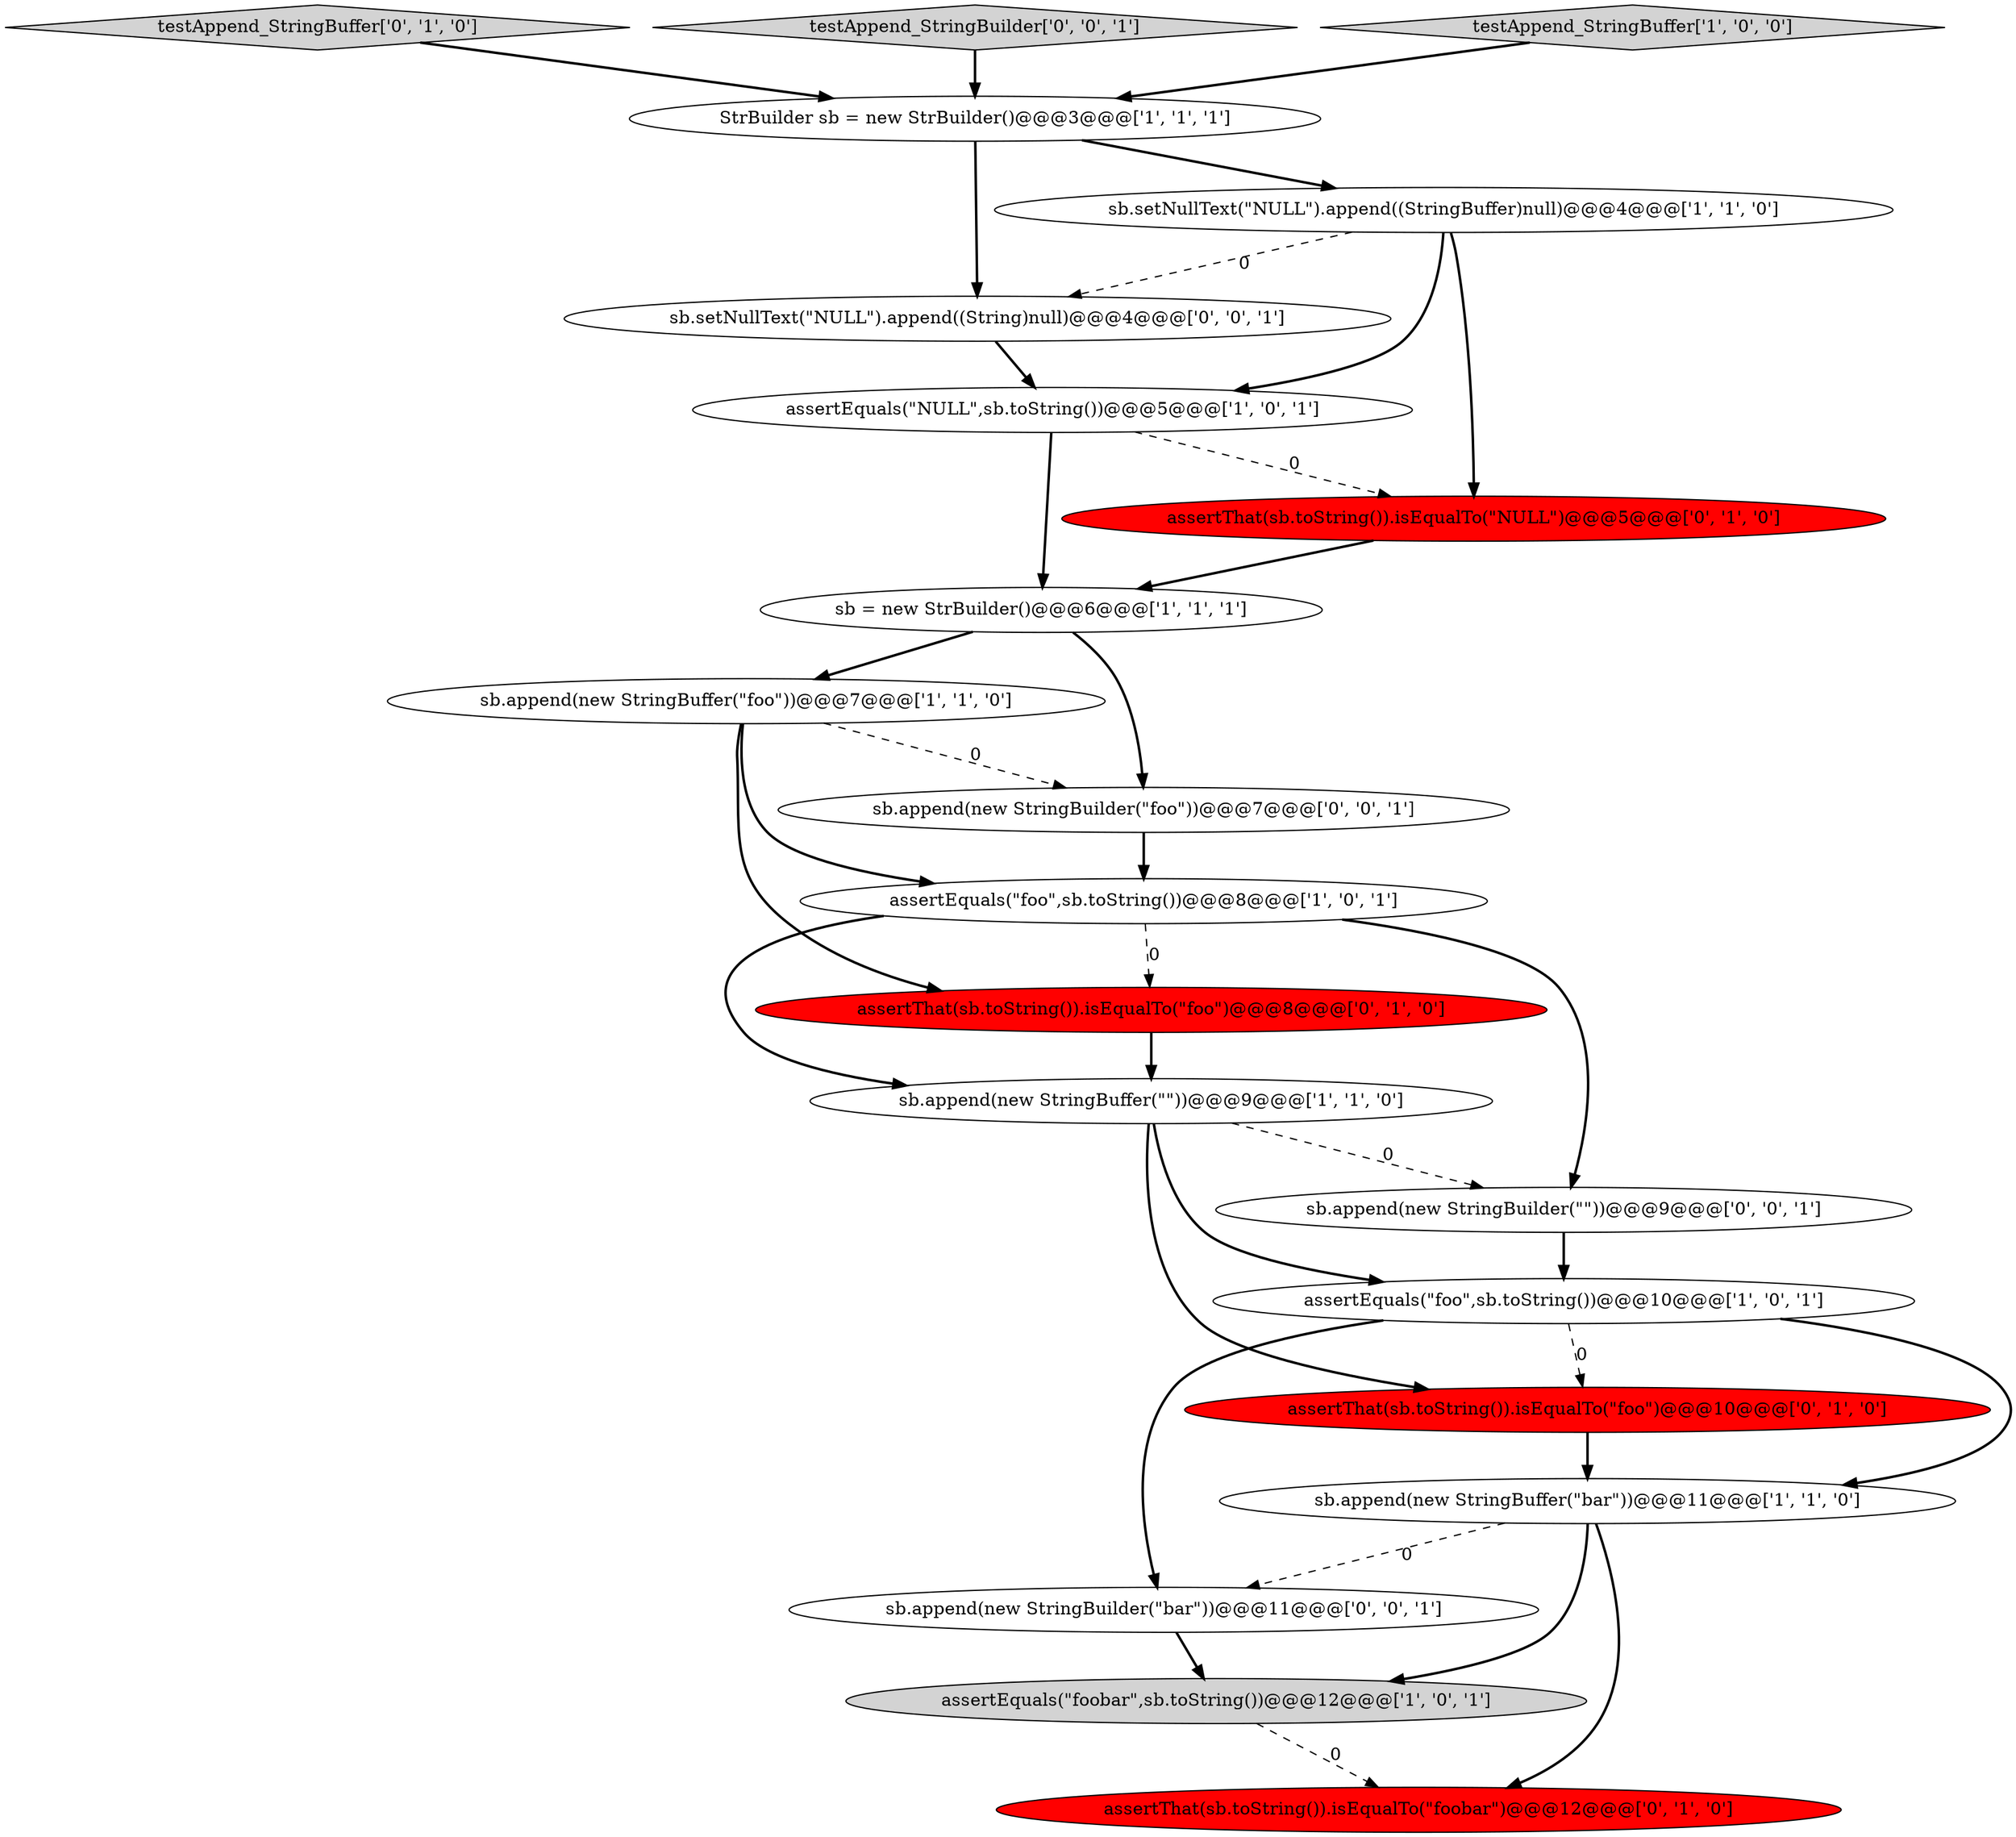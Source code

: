 digraph {
12 [style = filled, label = "testAppend_StringBuffer['0', '1', '0']", fillcolor = lightgray, shape = diamond image = "AAA0AAABBB2BBB"];
14 [style = filled, label = "assertThat(sb.toString()).isEqualTo(\"NULL\")@@@5@@@['0', '1', '0']", fillcolor = red, shape = ellipse image = "AAA1AAABBB2BBB"];
15 [style = filled, label = "assertThat(sb.toString()).isEqualTo(\"foo\")@@@10@@@['0', '1', '0']", fillcolor = red, shape = ellipse image = "AAA1AAABBB2BBB"];
16 [style = filled, label = "sb.setNullText(\"NULL\").append((String)null)@@@4@@@['0', '0', '1']", fillcolor = white, shape = ellipse image = "AAA0AAABBB3BBB"];
6 [style = filled, label = "assertEquals(\"foo\",sb.toString())@@@10@@@['1', '0', '1']", fillcolor = white, shape = ellipse image = "AAA0AAABBB1BBB"];
18 [style = filled, label = "testAppend_StringBuilder['0', '0', '1']", fillcolor = lightgray, shape = diamond image = "AAA0AAABBB3BBB"];
5 [style = filled, label = "sb.setNullText(\"NULL\").append((StringBuffer)null)@@@4@@@['1', '1', '0']", fillcolor = white, shape = ellipse image = "AAA0AAABBB1BBB"];
1 [style = filled, label = "sb.append(new StringBuffer(\"bar\"))@@@11@@@['1', '1', '0']", fillcolor = white, shape = ellipse image = "AAA0AAABBB1BBB"];
3 [style = filled, label = "assertEquals(\"NULL\",sb.toString())@@@5@@@['1', '0', '1']", fillcolor = white, shape = ellipse image = "AAA0AAABBB1BBB"];
9 [style = filled, label = "sb.append(new StringBuffer(\"\"))@@@9@@@['1', '1', '0']", fillcolor = white, shape = ellipse image = "AAA0AAABBB1BBB"];
11 [style = filled, label = "assertThat(sb.toString()).isEqualTo(\"foobar\")@@@12@@@['0', '1', '0']", fillcolor = red, shape = ellipse image = "AAA1AAABBB2BBB"];
0 [style = filled, label = "assertEquals(\"foo\",sb.toString())@@@8@@@['1', '0', '1']", fillcolor = white, shape = ellipse image = "AAA0AAABBB1BBB"];
7 [style = filled, label = "sb.append(new StringBuffer(\"foo\"))@@@7@@@['1', '1', '0']", fillcolor = white, shape = ellipse image = "AAA0AAABBB1BBB"];
8 [style = filled, label = "sb = new StrBuilder()@@@6@@@['1', '1', '1']", fillcolor = white, shape = ellipse image = "AAA0AAABBB1BBB"];
4 [style = filled, label = "testAppend_StringBuffer['1', '0', '0']", fillcolor = lightgray, shape = diamond image = "AAA0AAABBB1BBB"];
20 [style = filled, label = "sb.append(new StringBuilder(\"bar\"))@@@11@@@['0', '0', '1']", fillcolor = white, shape = ellipse image = "AAA0AAABBB3BBB"];
10 [style = filled, label = "StrBuilder sb = new StrBuilder()@@@3@@@['1', '1', '1']", fillcolor = white, shape = ellipse image = "AAA0AAABBB1BBB"];
17 [style = filled, label = "sb.append(new StringBuilder(\"foo\"))@@@7@@@['0', '0', '1']", fillcolor = white, shape = ellipse image = "AAA0AAABBB3BBB"];
19 [style = filled, label = "sb.append(new StringBuilder(\"\"))@@@9@@@['0', '0', '1']", fillcolor = white, shape = ellipse image = "AAA0AAABBB3BBB"];
13 [style = filled, label = "assertThat(sb.toString()).isEqualTo(\"foo\")@@@8@@@['0', '1', '0']", fillcolor = red, shape = ellipse image = "AAA1AAABBB2BBB"];
2 [style = filled, label = "assertEquals(\"foobar\",sb.toString())@@@12@@@['1', '0', '1']", fillcolor = lightgray, shape = ellipse image = "AAA0AAABBB1BBB"];
7->13 [style = bold, label=""];
5->3 [style = bold, label=""];
4->10 [style = bold, label=""];
16->3 [style = bold, label=""];
0->9 [style = bold, label=""];
7->17 [style = dashed, label="0"];
0->19 [style = bold, label=""];
7->0 [style = bold, label=""];
5->14 [style = bold, label=""];
19->6 [style = bold, label=""];
8->7 [style = bold, label=""];
1->11 [style = bold, label=""];
9->6 [style = bold, label=""];
20->2 [style = bold, label=""];
1->20 [style = dashed, label="0"];
5->16 [style = dashed, label="0"];
8->17 [style = bold, label=""];
6->20 [style = bold, label=""];
6->1 [style = bold, label=""];
9->19 [style = dashed, label="0"];
12->10 [style = bold, label=""];
17->0 [style = bold, label=""];
10->5 [style = bold, label=""];
10->16 [style = bold, label=""];
18->10 [style = bold, label=""];
6->15 [style = dashed, label="0"];
9->15 [style = bold, label=""];
3->8 [style = bold, label=""];
0->13 [style = dashed, label="0"];
2->11 [style = dashed, label="0"];
1->2 [style = bold, label=""];
14->8 [style = bold, label=""];
13->9 [style = bold, label=""];
3->14 [style = dashed, label="0"];
15->1 [style = bold, label=""];
}
